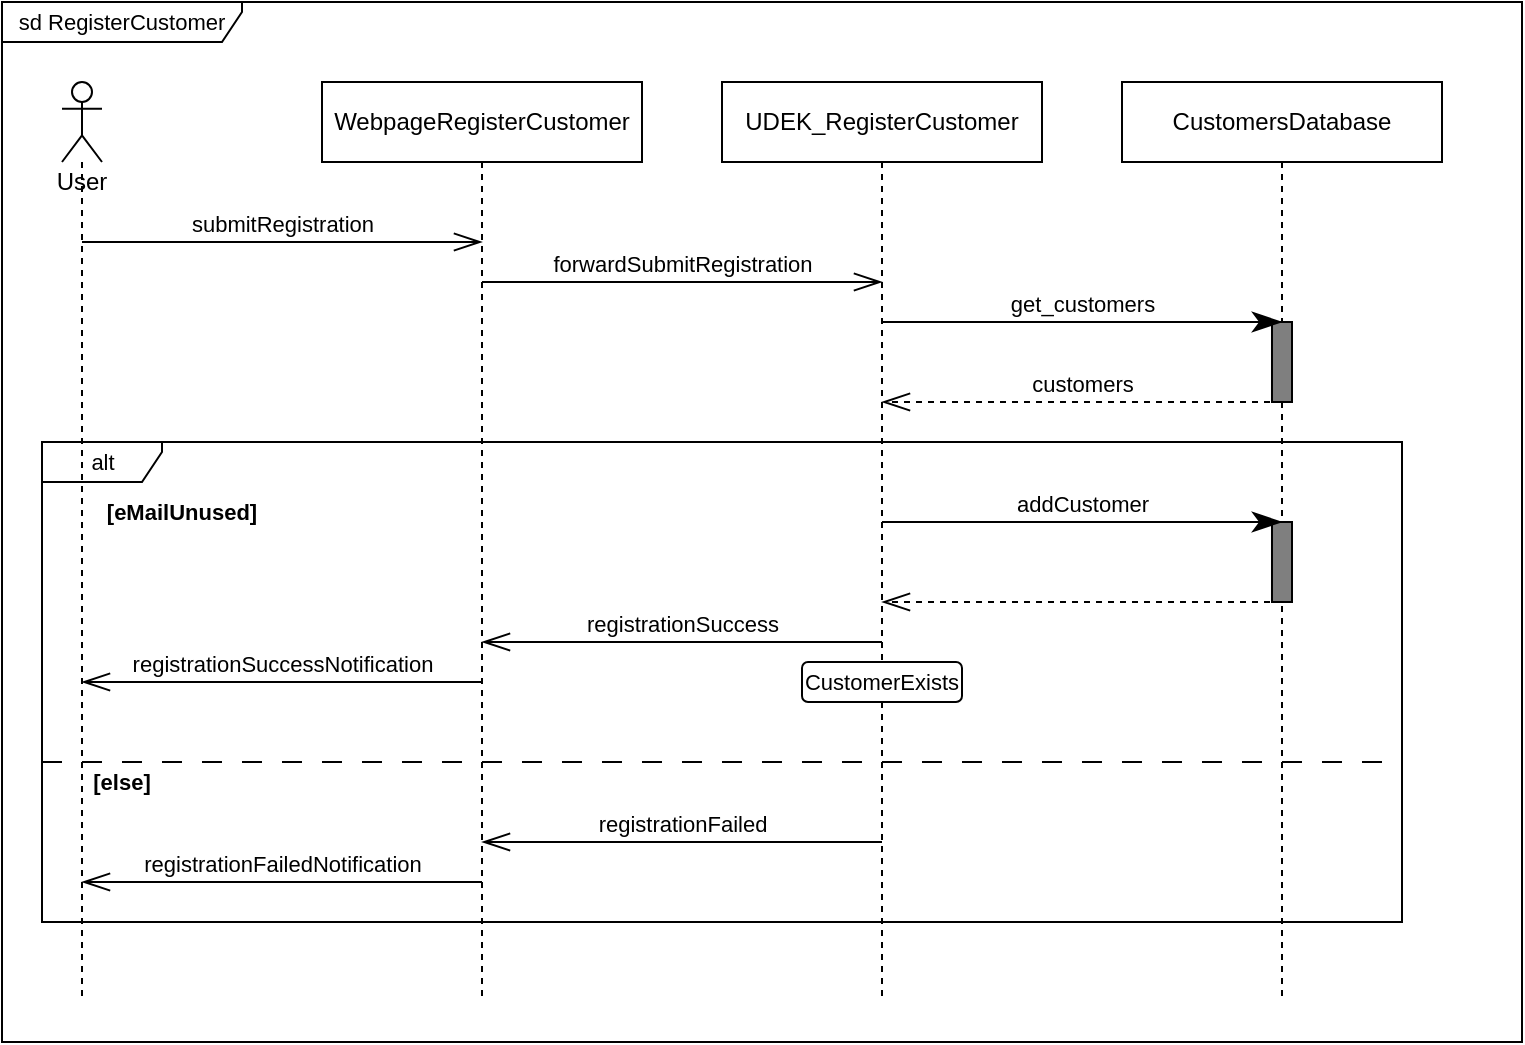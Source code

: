 <mxfile version="16.5.1" type="device"><diagram id="UbSpJXMvINvI6A48w-Lx" name="Page-1"><mxGraphModel dx="1102" dy="1025" grid="1" gridSize="10" guides="1" tooltips="1" connect="1" arrows="1" fold="1" page="1" pageScale="1" pageWidth="3300" pageHeight="2339" math="0" shadow="0"><root><mxCell id="0"/><mxCell id="X5XjearkuYIkrU80L7tD-60" value="Diagram Frame" style="" parent="0"/><mxCell id="X5XjearkuYIkrU80L7tD-62" value="sd RegisterCustomer" style="shape=umlFrame;whiteSpace=wrap;html=1;fontFamily=Helvetica;fontSize=11;fontColor=default;strokeWidth=1;fillColor=default;gradientColor=none;width=120;height=20;connectable=0;allowArrows=0;" parent="X5XjearkuYIkrU80L7tD-60" vertex="1"><mxGeometry x="40" y="40" width="760" height="520" as="geometry"/></mxCell><object label="Lifelines&#10;" id="1"><mxCell style="" parent="0"/></object><mxCell id="X5XjearkuYIkrU80L7tD-1" value="User" style="shape=umlLifeline;participant=umlActor;perimeter=lifelinePerimeter;whiteSpace=wrap;html=1;container=0;collapsible=0;recursiveResize=0;verticalAlign=top;spacingTop=36;outlineConnect=0;connectable=0;allowArrows=0;" parent="1" vertex="1"><mxGeometry x="70" y="80" width="20" height="460" as="geometry"/></mxCell><mxCell id="X5XjearkuYIkrU80L7tD-2" value="UDEK_RegisterCustomer" style="shape=umlLifeline;perimeter=lifelinePerimeter;whiteSpace=wrap;html=1;container=0;collapsible=0;recursiveResize=0;outlineConnect=0;connectable=0;allowArrows=0;" parent="1" vertex="1"><mxGeometry x="400" y="80" width="160" height="460" as="geometry"/></mxCell><mxCell id="X5XjearkuYIkrU80L7tD-3" value="WebpageRegisterCustomer" style="shape=umlLifeline;perimeter=lifelinePerimeter;whiteSpace=wrap;html=1;container=0;collapsible=0;recursiveResize=0;outlineConnect=0;connectable=0;allowArrows=0;" parent="1" vertex="1"><mxGeometry x="200" y="80" width="160" height="460" as="geometry"/></mxCell><mxCell id="X5XjearkuYIkrU80L7tD-4" value="CustomersDatabase" style="shape=umlLifeline;perimeter=lifelinePerimeter;whiteSpace=wrap;html=1;container=0;collapsible=0;recursiveResize=0;outlineConnect=0;connectable=0;allowArrows=0;" parent="1" vertex="1"><mxGeometry x="600" y="80" width="160" height="460" as="geometry"/></mxCell><object label="Frames" id="X5XjearkuYIkrU80L7tD-9"><mxCell style="" parent="0"/></object><mxCell id="X5XjearkuYIkrU80L7tD-24" value="alt" style="shape=umlFrame;tabWidth=110;tabHeight=30;tabPosition=left;html=1;boundedLbl=1;labelInHeader=1;width=60;height=20;fontFamily=Helvetica;fontSize=11;fontColor=default;fillColor=none;connectable=0;allowArrows=0;dropTarget=0;recursiveResize=0;" parent="X5XjearkuYIkrU80L7tD-9" vertex="1"><mxGeometry x="60" y="260" width="680" height="240" as="geometry"/></mxCell><mxCell id="X5XjearkuYIkrU80L7tD-25" value="" style="line;strokeWidth=1;dashed=1;dashPattern=10 10" parent="X5XjearkuYIkrU80L7tD-24" vertex="1"><mxGeometry y="150" width="680" height="20" as="geometry"/></mxCell><mxCell id="X5XjearkuYIkrU80L7tD-26" value="&lt;b&gt;[eMailUnused]&lt;/b&gt;" style="text;html=1;strokeColor=none;fillColor=none;align=center;verticalAlign=middle;whiteSpace=wrap;rounded=0;dashed=1;fontFamily=Helvetica;fontSize=11;fontColor=default;" parent="X5XjearkuYIkrU80L7tD-24" vertex="1"><mxGeometry x="20" y="20" width="100" height="30" as="geometry"/></mxCell><mxCell id="X5XjearkuYIkrU80L7tD-27" value="&lt;b&gt;[else]&lt;/b&gt;" style="text;html=1;strokeColor=none;fillColor=none;align=center;verticalAlign=middle;whiteSpace=wrap;rounded=0;dashed=1;fontFamily=Helvetica;fontSize=11;fontColor=default;" parent="X5XjearkuYIkrU80L7tD-24" vertex="1"><mxGeometry x="20" y="160" width="40" height="20" as="geometry"/></mxCell><object label="Boxes" id="X5XjearkuYIkrU80L7tD-17"><mxCell style="" parent="0"/></object><mxCell id="X5XjearkuYIkrU80L7tD-18" value="" style="rounded=0;whiteSpace=wrap;html=1;fontFamily=Helvetica;fontSize=11;fontColor=default;fillColor=#7F7F7F;imageAlign=left;" parent="X5XjearkuYIkrU80L7tD-17" vertex="1"><mxGeometry x="675" y="200" width="10" height="40" as="geometry"/></mxCell><mxCell id="X5XjearkuYIkrU80L7tD-65" value="" style="rounded=0;whiteSpace=wrap;html=1;fontFamily=Helvetica;fontSize=11;fontColor=default;fillColor=#7F7F7F;imageAlign=left;" parent="X5XjearkuYIkrU80L7tD-17" vertex="1"><mxGeometry x="675" y="300" width="10" height="40" as="geometry"/></mxCell><object label="Arrows&#10;" id="X5XjearkuYIkrU80L7tD-5"><mxCell style="" parent="0"/></object><mxCell id="X5XjearkuYIkrU80L7tD-7" value="submitRegistration" style="endArrow=openThin;html=1;rounded=0;labelBackgroundColor=default;fontFamily=Helvetica;fontSize=11;fontColor=default;startSize=12;endSize=12;strokeColor=default;shape=connector;endFill=0;verticalAlign=bottom;" parent="X5XjearkuYIkrU80L7tD-5" edge="1"><mxGeometry width="50" height="50" relative="1" as="geometry"><mxPoint x="80" y="160" as="sourcePoint"/><mxPoint x="280" y="160" as="targetPoint"/></mxGeometry></mxCell><mxCell id="X5XjearkuYIkrU80L7tD-8" value="forwardSubmitRegistration" style="endArrow=openThin;html=1;rounded=0;labelBackgroundColor=default;fontFamily=Helvetica;fontSize=11;fontColor=default;startSize=12;endSize=12;strokeColor=default;shape=connector;endFill=0;verticalAlign=bottom;" parent="X5XjearkuYIkrU80L7tD-5" edge="1"><mxGeometry width="50" height="50" relative="1" as="geometry"><mxPoint x="280" y="180" as="sourcePoint"/><mxPoint x="480" y="180" as="targetPoint"/></mxGeometry></mxCell><mxCell id="X5XjearkuYIkrU80L7tD-28" value="addCustomer" style="endArrow=classicThin;html=1;rounded=0;labelBackgroundColor=default;fontFamily=Helvetica;fontSize=11;fontColor=default;startSize=12;endSize=12;strokeColor=default;shape=connector;endFill=1;verticalAlign=bottom;" parent="X5XjearkuYIkrU80L7tD-5" edge="1"><mxGeometry width="50" height="50" relative="1" as="geometry"><mxPoint x="480" y="300" as="sourcePoint"/><mxPoint x="680" y="300" as="targetPoint"/></mxGeometry></mxCell><mxCell id="X5XjearkuYIkrU80L7tD-30" value="registrationSuccess" style="endArrow=openThin;html=1;rounded=0;labelBackgroundColor=default;fontFamily=Helvetica;fontSize=11;fontColor=default;startSize=12;endSize=12;strokeColor=default;shape=connector;endFill=0;verticalAlign=bottom;" parent="X5XjearkuYIkrU80L7tD-5" edge="1"><mxGeometry width="50" height="50" relative="1" as="geometry"><mxPoint x="480" y="360" as="sourcePoint"/><mxPoint x="280" y="360" as="targetPoint"/></mxGeometry></mxCell><mxCell id="X5XjearkuYIkrU80L7tD-31" value="registrationFailed" style="endArrow=openThin;html=1;rounded=0;labelBackgroundColor=default;fontFamily=Helvetica;fontSize=11;fontColor=default;startSize=12;endSize=12;strokeColor=default;shape=connector;endFill=0;verticalAlign=bottom;" parent="X5XjearkuYIkrU80L7tD-5" edge="1"><mxGeometry width="50" height="50" relative="1" as="geometry"><mxPoint x="480" y="460" as="sourcePoint"/><mxPoint x="280" y="460" as="targetPoint"/></mxGeometry></mxCell><mxCell id="X5XjearkuYIkrU80L7tD-32" value="registrationSuccessNotification" style="endArrow=openThin;html=1;rounded=0;labelBackgroundColor=default;fontFamily=Helvetica;fontSize=11;fontColor=default;startSize=12;endSize=12;strokeColor=default;shape=connector;endFill=0;verticalAlign=bottom;" parent="X5XjearkuYIkrU80L7tD-5" edge="1"><mxGeometry width="50" height="50" relative="1" as="geometry"><mxPoint x="280" y="380" as="sourcePoint"/><mxPoint x="80" y="380" as="targetPoint"/></mxGeometry></mxCell><mxCell id="X5XjearkuYIkrU80L7tD-34" value="registrationFailedNotification" style="endArrow=openThin;html=1;rounded=0;labelBackgroundColor=default;fontFamily=Helvetica;fontSize=11;fontColor=default;startSize=12;endSize=12;strokeColor=default;shape=connector;endFill=0;verticalAlign=bottom;" parent="X5XjearkuYIkrU80L7tD-5" edge="1"><mxGeometry width="50" height="50" relative="1" as="geometry"><mxPoint x="280" y="480" as="sourcePoint"/><mxPoint x="80" y="480" as="targetPoint"/></mxGeometry></mxCell><mxCell id="X5XjearkuYIkrU80L7tD-35" value="customers" style="edgeStyle=none;shape=connector;rounded=0;orthogonalLoop=1;jettySize=auto;html=1;labelBackgroundColor=default;fontFamily=Helvetica;fontSize=11;fontColor=default;endArrow=openThin;endFill=0;startSize=12;endSize=12;strokeColor=default;dashed=1;verticalAlign=bottom;" parent="X5XjearkuYIkrU80L7tD-5" edge="1"><mxGeometry relative="1" as="geometry"><mxPoint x="480" y="240" as="targetPoint"/><mxPoint x="680" y="240" as="sourcePoint"/></mxGeometry></mxCell><mxCell id="X5XjearkuYIkrU80L7tD-36" value="get_customers" style="endArrow=classicThin;html=1;rounded=0;labelBackgroundColor=default;fontFamily=Helvetica;fontSize=11;fontColor=default;startSize=12;endSize=12;strokeColor=default;shape=connector;endFill=1;verticalAlign=bottom;" parent="X5XjearkuYIkrU80L7tD-5" edge="1"><mxGeometry width="50" height="50" relative="1" as="geometry"><mxPoint x="480" y="200" as="sourcePoint"/><mxPoint x="680" y="200" as="targetPoint"/></mxGeometry></mxCell><mxCell id="X5XjearkuYIkrU80L7tD-66" value="" style="edgeStyle=none;shape=connector;rounded=0;orthogonalLoop=1;jettySize=auto;html=1;labelBackgroundColor=default;fontFamily=Helvetica;fontSize=11;fontColor=default;endArrow=openThin;endFill=0;startSize=12;endSize=12;strokeColor=default;dashed=1;verticalAlign=bottom;" parent="X5XjearkuYIkrU80L7tD-5" edge="1"><mxGeometry relative="1" as="geometry"><mxPoint x="480" y="340" as="targetPoint"/><mxPoint x="680" y="340" as="sourcePoint"/></mxGeometry></mxCell><object label="Predicates" id="X5XjearkuYIkrU80L7tD-38"><mxCell style="" parent="0"/></object><mxCell id="X5XjearkuYIkrU80L7tD-49" value="CustomerExists" style="rounded=1;whiteSpace=wrap;html=1;fontFamily=Helvetica;fontSize=11;fontColor=default;strokeWidth=1;fillColor=default;gradientColor=none;" parent="X5XjearkuYIkrU80L7tD-38" vertex="1"><mxGeometry x="440" y="370" width="80" height="20" as="geometry"/></mxCell></root></mxGraphModel></diagram></mxfile>